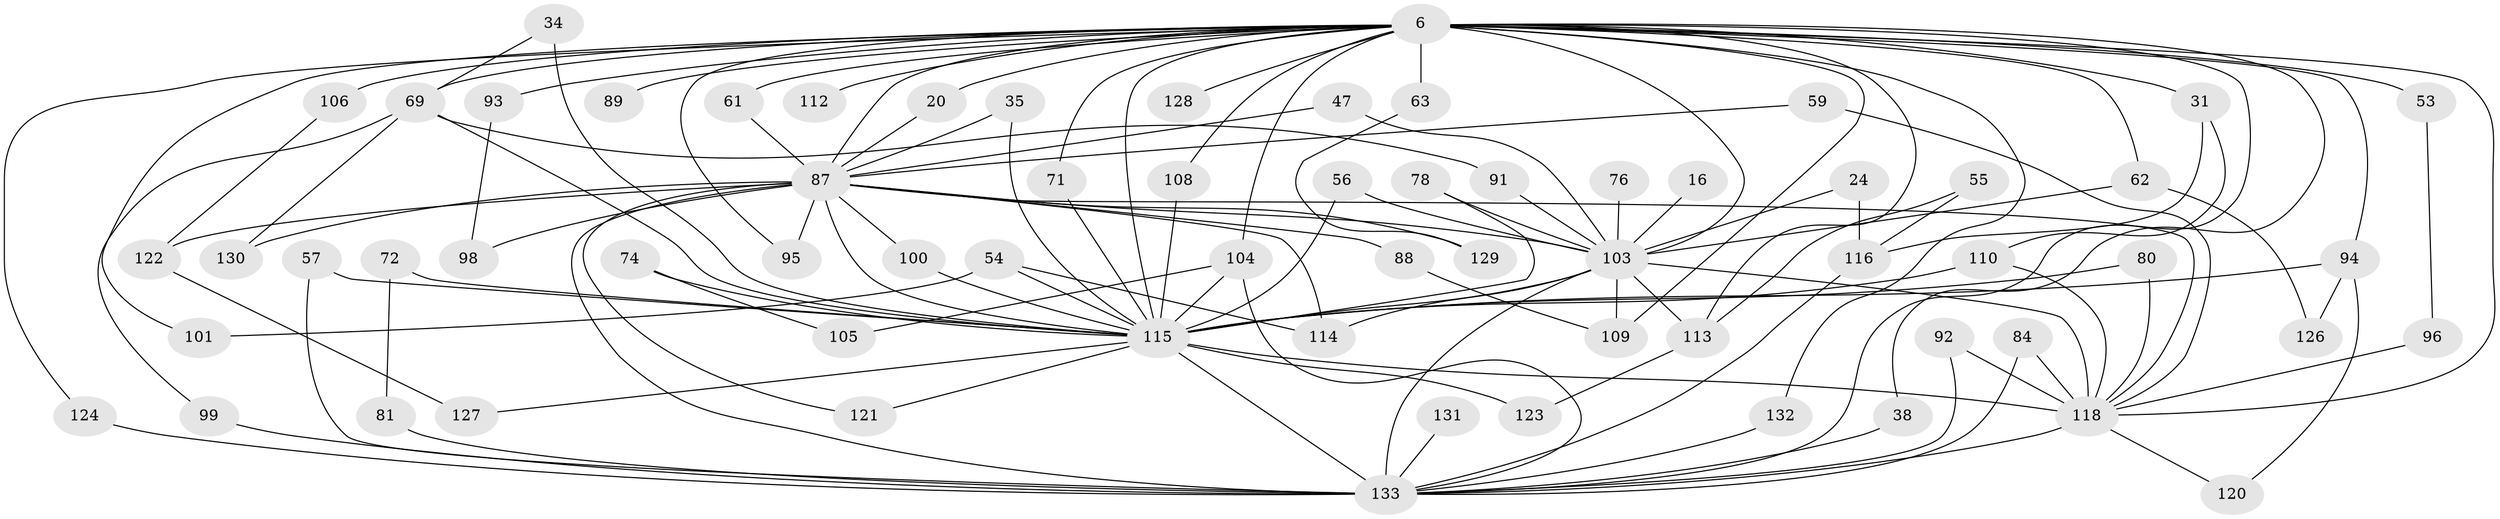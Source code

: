 // original degree distribution, {24: 0.022556390977443608, 16: 0.007518796992481203, 25: 0.015037593984962405, 27: 0.007518796992481203, 36: 0.007518796992481203, 20: 0.007518796992481203, 15: 0.007518796992481203, 3: 0.21052631578947367, 5: 0.03007518796992481, 6: 0.03759398496240601, 4: 0.12781954887218044, 2: 0.5112781954887218, 8: 0.007518796992481203}
// Generated by graph-tools (version 1.1) at 2025/47/03/04/25 21:47:29]
// undirected, 66 vertices, 124 edges
graph export_dot {
graph [start="1"]
  node [color=gray90,style=filled];
  6 [super="+4"];
  16;
  20;
  24;
  31;
  34;
  35;
  38;
  47 [super="+26"];
  53;
  54;
  55;
  56;
  57;
  59;
  61;
  62 [super="+58"];
  63;
  69 [super="+51+66"];
  71;
  72;
  74;
  76;
  78 [super="+37"];
  80;
  81;
  84;
  87 [super="+13+8"];
  88;
  89;
  91;
  92;
  93;
  94 [super="+22"];
  95 [super="+45"];
  96;
  98;
  99;
  100 [super="+23"];
  101;
  103 [super="+77+9"];
  104 [super="+64"];
  105;
  106 [super="+33"];
  108;
  109 [super="+15+48"];
  110 [super="+86"];
  112;
  113 [super="+40+73"];
  114 [super="+21"];
  115 [super="+12+27+7"];
  116 [super="+65+50"];
  118 [super="+70+10+102"];
  120;
  121;
  122 [super="+79"];
  123;
  124;
  126;
  127 [super="+43"];
  128;
  129;
  130;
  131;
  132;
  133 [super="+41+125+111+97+117+119"];
  6 -- 53 [weight=2];
  6 -- 63 [weight=2];
  6 -- 71;
  6 -- 89 [weight=2];
  6 -- 93 [weight=2];
  6 -- 101;
  6 -- 108;
  6 -- 124;
  6 -- 62;
  6 -- 94;
  6 -- 128 [weight=2];
  6 -- 132;
  6 -- 69 [weight=3];
  6 -- 20;
  6 -- 87 [weight=4];
  6 -- 31 [weight=2];
  6 -- 38;
  6 -- 106 [weight=2];
  6 -- 109 [weight=3];
  6 -- 112;
  6 -- 118 [weight=9];
  6 -- 61;
  6 -- 95;
  6 -- 113 [weight=2];
  6 -- 133 [weight=3];
  6 -- 103 [weight=7];
  6 -- 115 [weight=8];
  6 -- 104 [weight=2];
  16 -- 103;
  20 -- 87;
  24 -- 116 [weight=2];
  24 -- 103 [weight=2];
  31 -- 116;
  31 -- 110;
  34 -- 69;
  34 -- 115 [weight=2];
  35 -- 87;
  35 -- 115;
  38 -- 133;
  47 -- 87;
  47 -- 103 [weight=2];
  53 -- 96;
  54 -- 101;
  54 -- 114;
  54 -- 115 [weight=2];
  55 -- 113;
  55 -- 116;
  56 -- 103;
  56 -- 115;
  57 -- 133;
  57 -- 115;
  59 -- 87;
  59 -- 118;
  61 -- 87;
  62 -- 126;
  62 -- 103 [weight=2];
  63 -- 129;
  69 -- 130;
  69 -- 99;
  69 -- 91;
  69 -- 115;
  71 -- 115;
  72 -- 81;
  72 -- 115 [weight=2];
  74 -- 105;
  74 -- 115 [weight=2];
  76 -- 103 [weight=2];
  78 -- 115 [weight=3];
  78 -- 103;
  80 -- 118;
  80 -- 115;
  81 -- 133;
  84 -- 118;
  84 -- 133;
  87 -- 95 [weight=2];
  87 -- 129;
  87 -- 130;
  87 -- 88;
  87 -- 98;
  87 -- 121;
  87 -- 122 [weight=3];
  87 -- 118 [weight=2];
  87 -- 114;
  87 -- 133 [weight=10];
  87 -- 103 [weight=2];
  87 -- 100;
  87 -- 115 [weight=3];
  88 -- 109;
  91 -- 103;
  92 -- 118;
  92 -- 133;
  93 -- 98;
  94 -- 126;
  94 -- 120;
  94 -- 115 [weight=2];
  96 -- 118;
  99 -- 133;
  100 -- 115;
  103 -- 118 [weight=6];
  103 -- 133 [weight=7];
  103 -- 109;
  103 -- 113;
  103 -- 114;
  103 -- 115 [weight=5];
  104 -- 115 [weight=2];
  104 -- 133;
  104 -- 105;
  106 -- 122;
  108 -- 115;
  110 -- 118;
  110 -- 115;
  113 -- 123;
  115 -- 118 [weight=5];
  115 -- 133 [weight=4];
  115 -- 121;
  115 -- 123;
  115 -- 127;
  116 -- 133;
  118 -- 120;
  118 -- 133 [weight=3];
  122 -- 127 [weight=2];
  124 -- 133;
  131 -- 133 [weight=2];
  132 -- 133;
}
